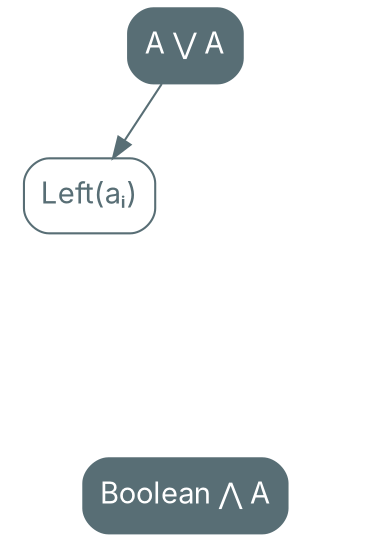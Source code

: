 digraph {
    bgcolor=transparent

    // Default theme: enabled
    node[shape="rectangle" style="rounded,filled" color="#586E75" fillcolor="#586E75" fontcolor="#ffffff" fontname="Inter,Arial"]
    edge [color="#586E75" fontcolor="#000000" fontname="Inter,Arial" fontsize=11]

    AorA[label="A ⋁ A"]
    LeftA[label="Left(aᵢ)" fillcolor="#ffffff" fontcolor="#586E75"]
    RightA[label="Right(aⱼ)" fillcolor="#ffffff" fontcolor="#586E75" style=invis]

    AorA -> LeftA
    AorA -> RightA[style=invis]

    BooleanAndA[label="Boolean ⋀ A"]
    trueAndA[label="true ⋀ aⱼ" fillcolor="#ffffff" fontcolor="#586E75" style=invis]
    falseAndA[label="false ⋀ aᵢ" fillcolor="#ffffff" fontcolor="#586E75" style=invis]

    trueAndA -> BooleanAndA[dir=back style=invis]
    falseAndA -> BooleanAndA[dir=back style=invis]

    LeftA -> falseAndA[style=invis]
    falseAndA -> LeftA[style=invis]
    RightA -> trueAndA[style=invis]
    trueAndA -> RightA[style=invis]

}
